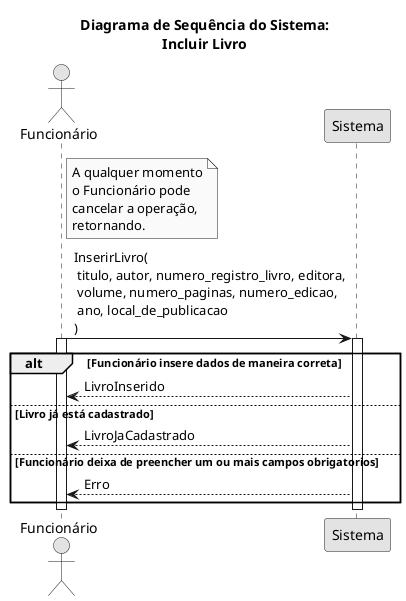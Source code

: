 @startuml

title:Diagrama de Sequência do Sistema:\nIncluir Livro

skinparam monochrome true

actor Funcionário as func
participant Sistema

note right of func
	A qualquer momento
	o Funcionário pode
	cancelar a operação,
	retornando.
end note

func -> Sistema: InserirLivro(\n titulo, autor, numero_registro_livro, editora,\n volume, numero_paginas, numero_edicao,\n ano, local_de_publicacao\n)
activate Sistema
activate func

alt Funcionário insere dados de maneira correta
	Sistema --> func: LivroInserido
else Livro já está cadastrado
	Sistema --> func: LivroJaCadastrado
else Funcionário deixa de preencher um ou mais campos obrigatorios
	Sistema --> func: Erro
end
deactivate func
deactivate Sistema

@enduml
